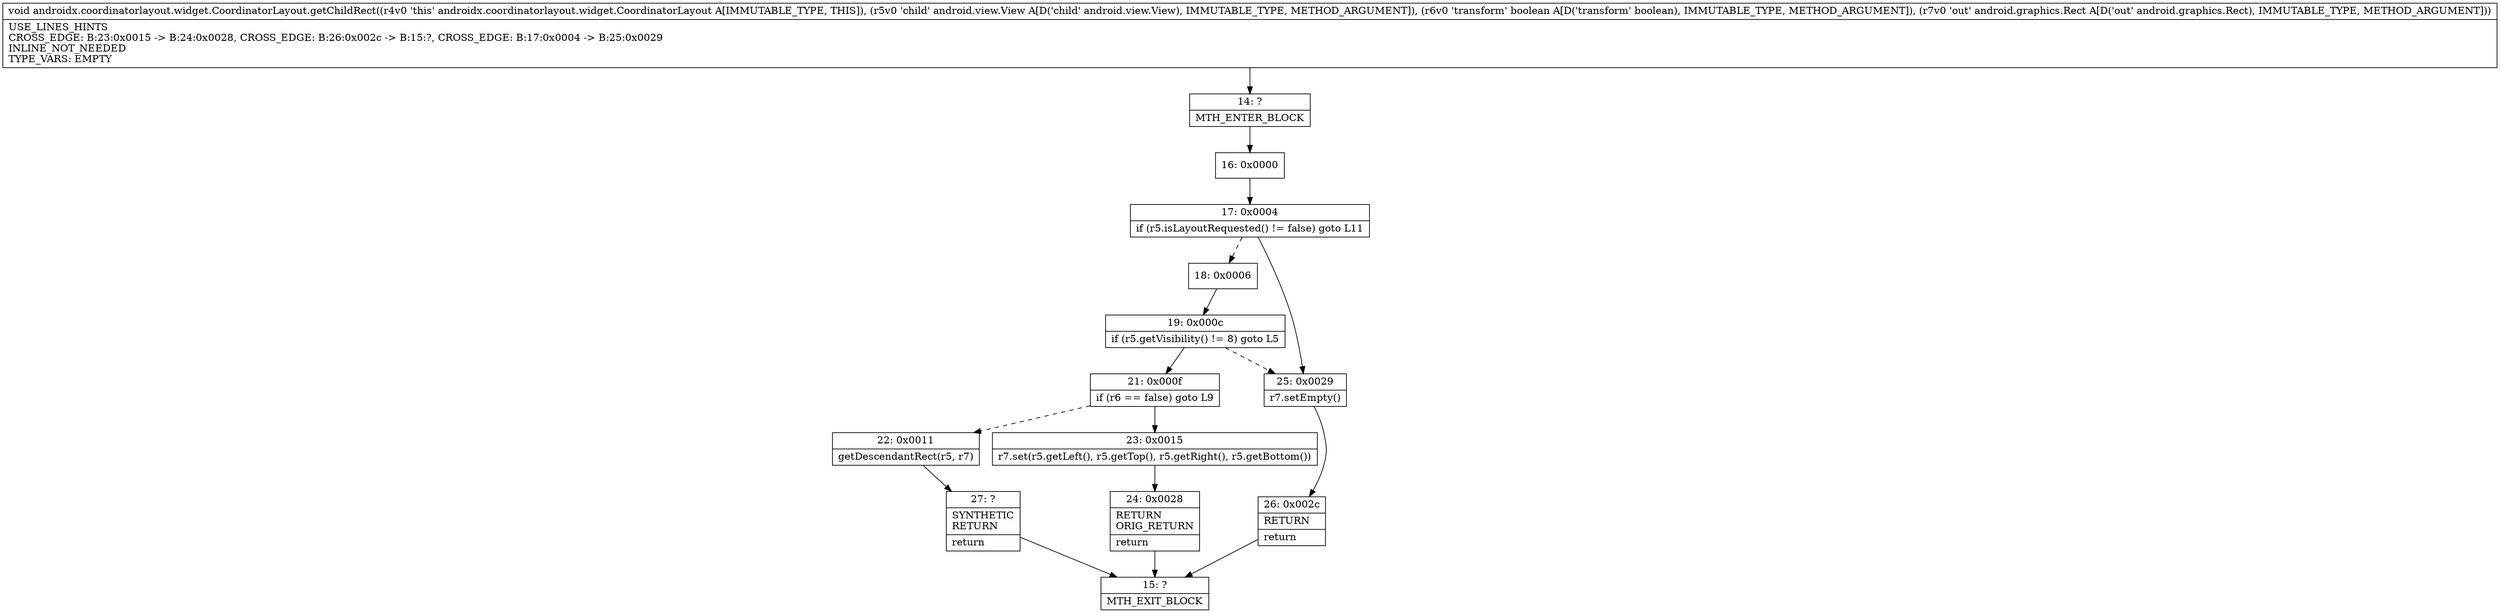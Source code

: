 digraph "CFG forandroidx.coordinatorlayout.widget.CoordinatorLayout.getChildRect(Landroid\/view\/View;ZLandroid\/graphics\/Rect;)V" {
Node_14 [shape=record,label="{14\:\ ?|MTH_ENTER_BLOCK\l}"];
Node_16 [shape=record,label="{16\:\ 0x0000}"];
Node_17 [shape=record,label="{17\:\ 0x0004|if (r5.isLayoutRequested() != false) goto L11\l}"];
Node_18 [shape=record,label="{18\:\ 0x0006}"];
Node_19 [shape=record,label="{19\:\ 0x000c|if (r5.getVisibility() != 8) goto L5\l}"];
Node_21 [shape=record,label="{21\:\ 0x000f|if (r6 == false) goto L9\l}"];
Node_22 [shape=record,label="{22\:\ 0x0011|getDescendantRect(r5, r7)\l}"];
Node_27 [shape=record,label="{27\:\ ?|SYNTHETIC\lRETURN\l|return\l}"];
Node_15 [shape=record,label="{15\:\ ?|MTH_EXIT_BLOCK\l}"];
Node_23 [shape=record,label="{23\:\ 0x0015|r7.set(r5.getLeft(), r5.getTop(), r5.getRight(), r5.getBottom())\l}"];
Node_24 [shape=record,label="{24\:\ 0x0028|RETURN\lORIG_RETURN\l|return\l}"];
Node_25 [shape=record,label="{25\:\ 0x0029|r7.setEmpty()\l}"];
Node_26 [shape=record,label="{26\:\ 0x002c|RETURN\l|return\l}"];
MethodNode[shape=record,label="{void androidx.coordinatorlayout.widget.CoordinatorLayout.getChildRect((r4v0 'this' androidx.coordinatorlayout.widget.CoordinatorLayout A[IMMUTABLE_TYPE, THIS]), (r5v0 'child' android.view.View A[D('child' android.view.View), IMMUTABLE_TYPE, METHOD_ARGUMENT]), (r6v0 'transform' boolean A[D('transform' boolean), IMMUTABLE_TYPE, METHOD_ARGUMENT]), (r7v0 'out' android.graphics.Rect A[D('out' android.graphics.Rect), IMMUTABLE_TYPE, METHOD_ARGUMENT]))  | USE_LINES_HINTS\lCROSS_EDGE: B:23:0x0015 \-\> B:24:0x0028, CROSS_EDGE: B:26:0x002c \-\> B:15:?, CROSS_EDGE: B:17:0x0004 \-\> B:25:0x0029\lINLINE_NOT_NEEDED\lTYPE_VARS: EMPTY\l}"];
MethodNode -> Node_14;Node_14 -> Node_16;
Node_16 -> Node_17;
Node_17 -> Node_18[style=dashed];
Node_17 -> Node_25;
Node_18 -> Node_19;
Node_19 -> Node_21;
Node_19 -> Node_25[style=dashed];
Node_21 -> Node_22[style=dashed];
Node_21 -> Node_23;
Node_22 -> Node_27;
Node_27 -> Node_15;
Node_23 -> Node_24;
Node_24 -> Node_15;
Node_25 -> Node_26;
Node_26 -> Node_15;
}

